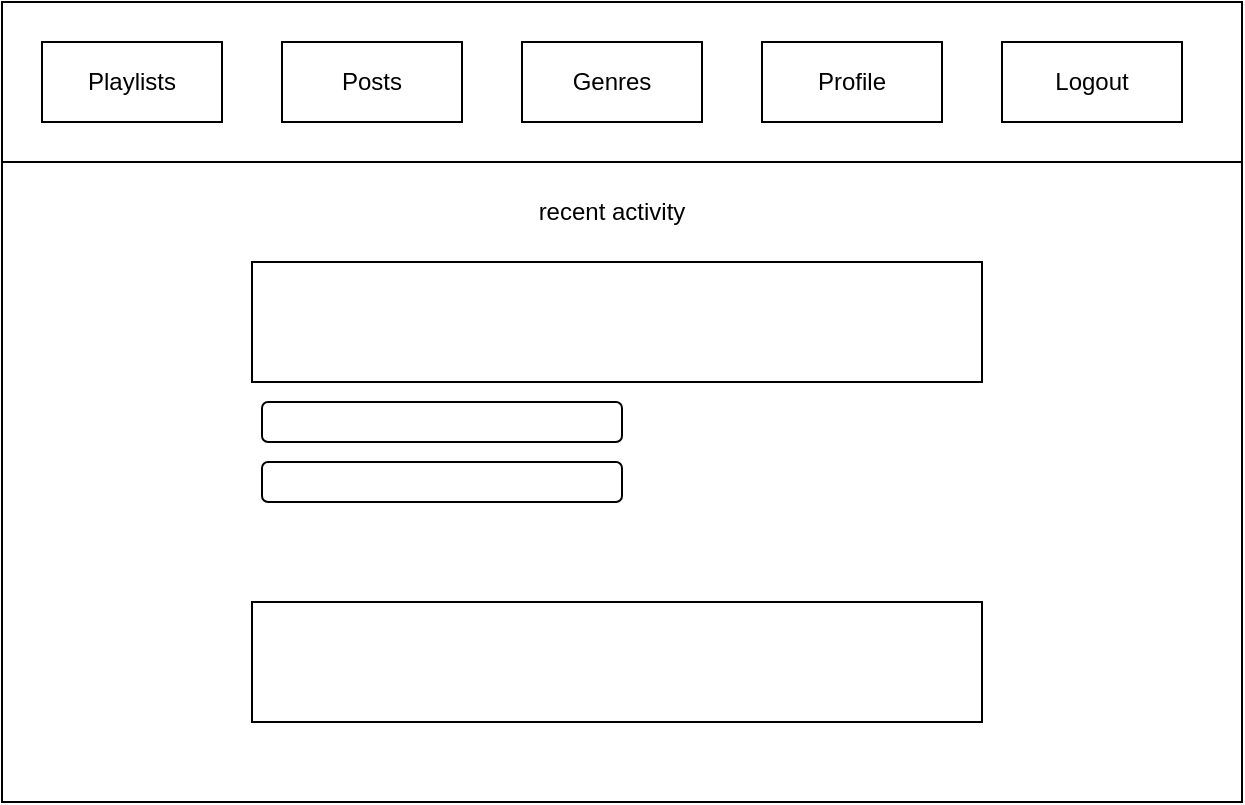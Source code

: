 <mxfile>
    <diagram id="TObfYKm6J3Cdd6n3VPGP" name="Page-1">
        <mxGraphModel dx="285" dy="521" grid="1" gridSize="10" guides="1" tooltips="1" connect="1" arrows="1" fold="1" page="1" pageScale="1" pageWidth="850" pageHeight="1100" math="0" shadow="0">
            <root>
                <mxCell id="0"/>
                <mxCell id="1" parent="0"/>
                <mxCell id="2" value="" style="rounded=0;whiteSpace=wrap;html=1;" vertex="1" parent="1">
                    <mxGeometry x="100" y="90" width="620" height="400" as="geometry"/>
                </mxCell>
                <mxCell id="3" value="" style="rounded=0;whiteSpace=wrap;html=1;" vertex="1" parent="1">
                    <mxGeometry x="100" y="90" width="620" height="80" as="geometry"/>
                </mxCell>
                <mxCell id="4" value="" style="rounded=0;whiteSpace=wrap;html=1;" vertex="1" parent="1">
                    <mxGeometry x="600" y="110" width="90" height="40" as="geometry"/>
                </mxCell>
                <mxCell id="5" value="Genres" style="rounded=0;whiteSpace=wrap;html=1;" vertex="1" parent="1">
                    <mxGeometry x="360" y="110" width="90" height="40" as="geometry"/>
                </mxCell>
                <mxCell id="6" value="Logout" style="text;html=1;strokeColor=none;fillColor=none;align=center;verticalAlign=middle;whiteSpace=wrap;rounded=0;" vertex="1" parent="1">
                    <mxGeometry x="615" y="115" width="60" height="30" as="geometry"/>
                </mxCell>
                <mxCell id="8" value="Profile" style="rounded=0;whiteSpace=wrap;html=1;" vertex="1" parent="1">
                    <mxGeometry x="480" y="110" width="90" height="40" as="geometry"/>
                </mxCell>
                <mxCell id="10" value="Posts&lt;span style=&quot;color: rgba(0, 0, 0, 0); font-family: monospace; font-size: 0px; text-align: start;&quot;&gt;%3CmxGraphModel%3E%3Croot%3E%3CmxCell%20id%3D%220%22%2F%3E%3CmxCell%20id%3D%221%22%20parent%3D%220%22%2F%3E%3CmxCell%20id%3D%222%22%20value%3D%22Genres%22%20style%3D%22rounded%3D0%3BwhiteSpace%3Dwrap%3Bhtml%3D1%3B%22%20vertex%3D%221%22%20parent%3D%221%22%3E%3CmxGeometry%20x%3D%22480%22%20y%3D%22110%22%20width%3D%2290%22%20height%3D%2240%22%20as%3D%22geometry%22%2F%3E%3C%2FmxCell%3E%3C%2Froot%3E%3C%2FmxGraphModel%3E&lt;/span&gt;" style="rounded=0;whiteSpace=wrap;html=1;" vertex="1" parent="1">
                    <mxGeometry x="240" y="110" width="90" height="40" as="geometry"/>
                </mxCell>
                <mxCell id="11" value="Playlists" style="rounded=0;whiteSpace=wrap;html=1;" vertex="1" parent="1">
                    <mxGeometry x="120" y="110" width="90" height="40" as="geometry"/>
                </mxCell>
                <mxCell id="13" value="recent activity" style="text;html=1;strokeColor=none;fillColor=none;align=center;verticalAlign=middle;whiteSpace=wrap;rounded=0;" vertex="1" parent="1">
                    <mxGeometry x="320" y="180" width="170" height="30" as="geometry"/>
                </mxCell>
                <mxCell id="14" value="" style="rounded=0;whiteSpace=wrap;html=1;" vertex="1" parent="1">
                    <mxGeometry x="225" y="220" width="365" height="60" as="geometry"/>
                </mxCell>
                <mxCell id="15" value="" style="rounded=1;whiteSpace=wrap;html=1;" vertex="1" parent="1">
                    <mxGeometry x="230" y="290" width="180" height="20" as="geometry"/>
                </mxCell>
                <mxCell id="16" value="" style="rounded=1;whiteSpace=wrap;html=1;" vertex="1" parent="1">
                    <mxGeometry x="230" y="320" width="180" height="20" as="geometry"/>
                </mxCell>
                <mxCell id="17" value="" style="rounded=0;whiteSpace=wrap;html=1;" vertex="1" parent="1">
                    <mxGeometry x="225" y="390" width="365" height="60" as="geometry"/>
                </mxCell>
            </root>
        </mxGraphModel>
    </diagram>
</mxfile>